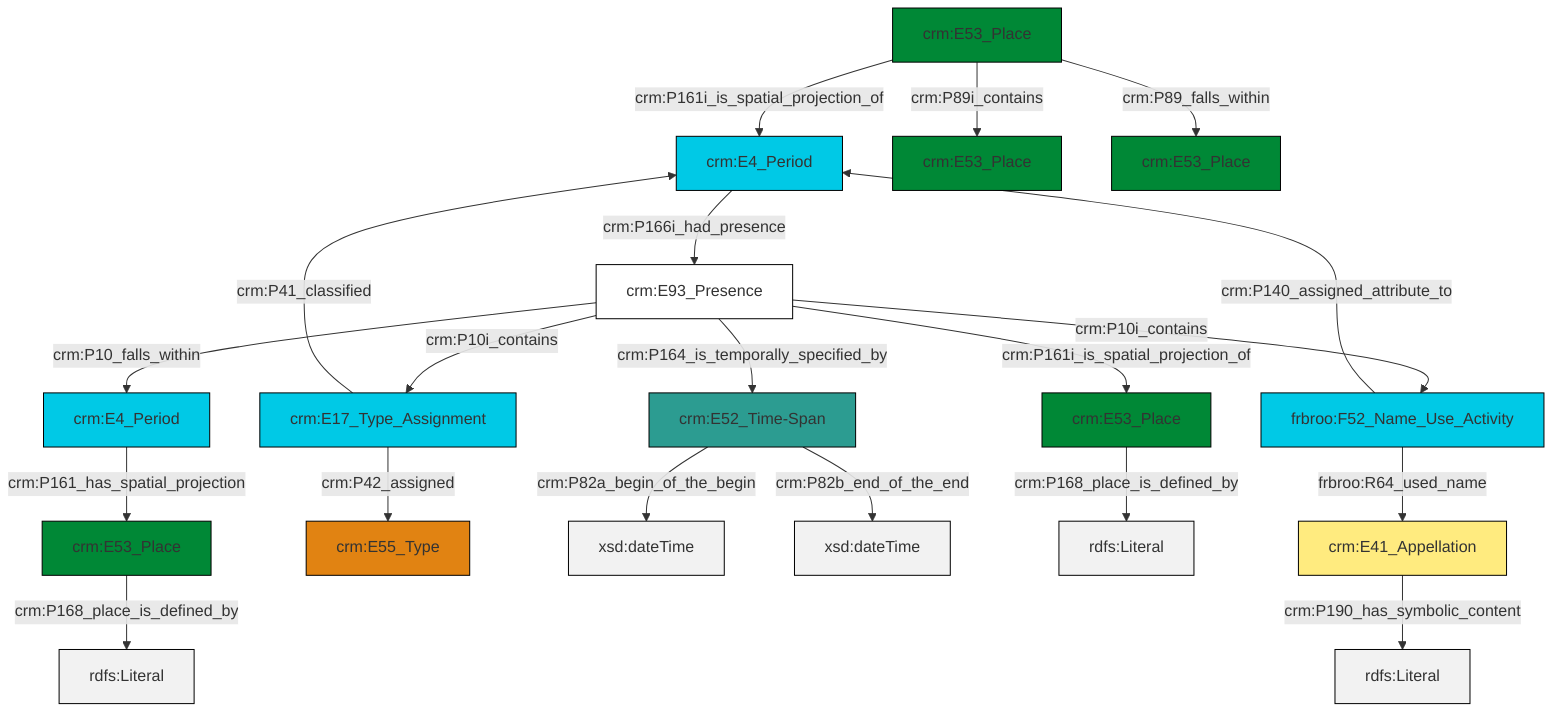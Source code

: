 graph TD
classDef Literal fill:#f2f2f2,stroke:#000000;
classDef CRM_Entity fill:#FFFFFF,stroke:#000000;
classDef Temporal_Entity fill:#00C9E6, stroke:#000000;
classDef Type fill:#E18312, stroke:#000000;
classDef Time-Span fill:#2C9C91, stroke:#000000;
classDef Appellation fill:#FFEB7F, stroke:#000000;
classDef Place fill:#008836, stroke:#000000;
classDef Persistent_Item fill:#B266B2, stroke:#000000;
classDef Conceptual_Object fill:#FFD700, stroke:#000000;
classDef Physical_Thing fill:#D2B48C, stroke:#000000;
classDef Actor fill:#f58aad, stroke:#000000;
classDef PC_Classes fill:#4ce600, stroke:#000000;
classDef Multi fill:#cccccc,stroke:#000000;

0["crm:E4_Period"]:::Temporal_Entity -->|crm:P166i_had_presence| 4["crm:E93_Presence"]:::CRM_Entity
5["crm:E4_Period"]:::Temporal_Entity -->|crm:P161_has_spatial_projection| 6["crm:E53_Place"]:::Place
6["crm:E53_Place"]:::Place -->|crm:P168_place_is_defined_by| 7[rdfs:Literal]:::Literal
8["crm:E17_Type_Assignment"]:::Temporal_Entity -->|crm:P42_assigned| 9["crm:E55_Type"]:::Type
4["crm:E93_Presence"]:::CRM_Entity -->|crm:P10i_contains| 10["frbroo:F52_Name_Use_Activity"]:::Temporal_Entity
4["crm:E93_Presence"]:::CRM_Entity -->|crm:P164_is_temporally_specified_by| 11["crm:E52_Time-Span"]:::Time-Span
4["crm:E93_Presence"]:::CRM_Entity -->|crm:P10_falls_within| 5["crm:E4_Period"]:::Temporal_Entity
4["crm:E93_Presence"]:::CRM_Entity -->|crm:P10i_contains| 8["crm:E17_Type_Assignment"]:::Temporal_Entity
11["crm:E52_Time-Span"]:::Time-Span -->|crm:P82a_begin_of_the_begin| 13[xsd:dateTime]:::Literal
15["crm:E53_Place"]:::Place -->|crm:P89i_contains| 2["crm:E53_Place"]:::Place
15["crm:E53_Place"]:::Place -->|crm:P161i_is_spatial_projection_of| 0["crm:E4_Period"]:::Temporal_Entity
11["crm:E52_Time-Span"]:::Time-Span -->|crm:P82b_end_of_the_end| 24[xsd:dateTime]:::Literal
4["crm:E93_Presence"]:::CRM_Entity -->|crm:P161i_is_spatial_projection_of| 19["crm:E53_Place"]:::Place
19["crm:E53_Place"]:::Place -->|crm:P168_place_is_defined_by| 26[rdfs:Literal]:::Literal
27["crm:E41_Appellation"]:::Appellation -->|crm:P190_has_symbolic_content| 28[rdfs:Literal]:::Literal
15["crm:E53_Place"]:::Place -->|crm:P89_falls_within| 22["crm:E53_Place"]:::Place
10["frbroo:F52_Name_Use_Activity"]:::Temporal_Entity -->|crm:P140_assigned_attribute_to| 0["crm:E4_Period"]:::Temporal_Entity
10["frbroo:F52_Name_Use_Activity"]:::Temporal_Entity -->|frbroo:R64_used_name| 27["crm:E41_Appellation"]:::Appellation
8["crm:E17_Type_Assignment"]:::Temporal_Entity -->|crm:P41_classified| 0["crm:E4_Period"]:::Temporal_Entity